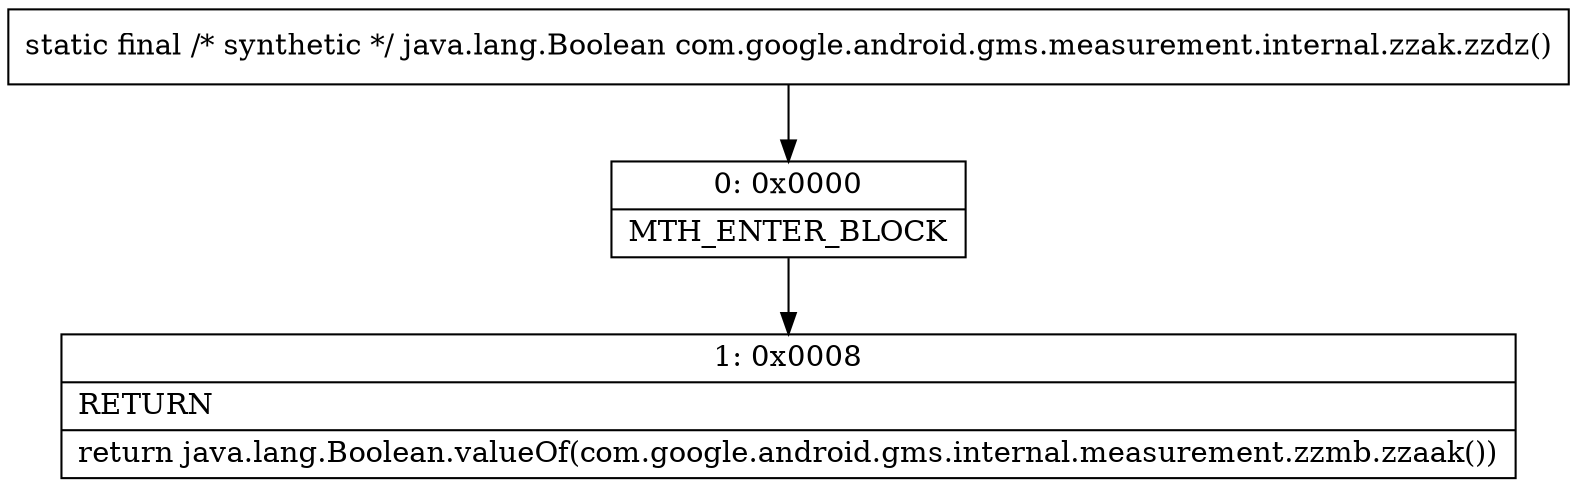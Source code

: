 digraph "CFG forcom.google.android.gms.measurement.internal.zzak.zzdz()Ljava\/lang\/Boolean;" {
Node_0 [shape=record,label="{0\:\ 0x0000|MTH_ENTER_BLOCK\l}"];
Node_1 [shape=record,label="{1\:\ 0x0008|RETURN\l|return java.lang.Boolean.valueOf(com.google.android.gms.internal.measurement.zzmb.zzaak())\l}"];
MethodNode[shape=record,label="{static final \/* synthetic *\/ java.lang.Boolean com.google.android.gms.measurement.internal.zzak.zzdz() }"];
MethodNode -> Node_0;
Node_0 -> Node_1;
}

